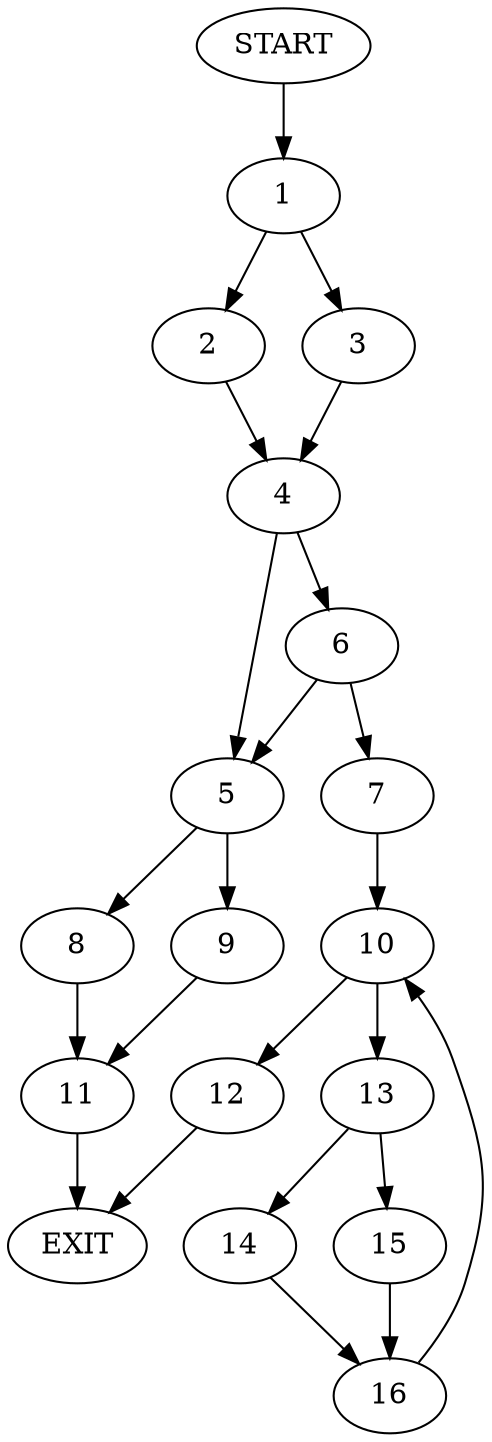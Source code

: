 digraph {
0 [label="START"]
17 [label="EXIT"]
0 -> 1
1 -> 2
1 -> 3
2 -> 4
3 -> 4
4 -> 5
4 -> 6
6 -> 5
6 -> 7
5 -> 8
5 -> 9
7 -> 10
9 -> 11
8 -> 11
11 -> 17
10 -> 12
10 -> 13
13 -> 14
13 -> 15
12 -> 17
15 -> 16
14 -> 16
16 -> 10
}
